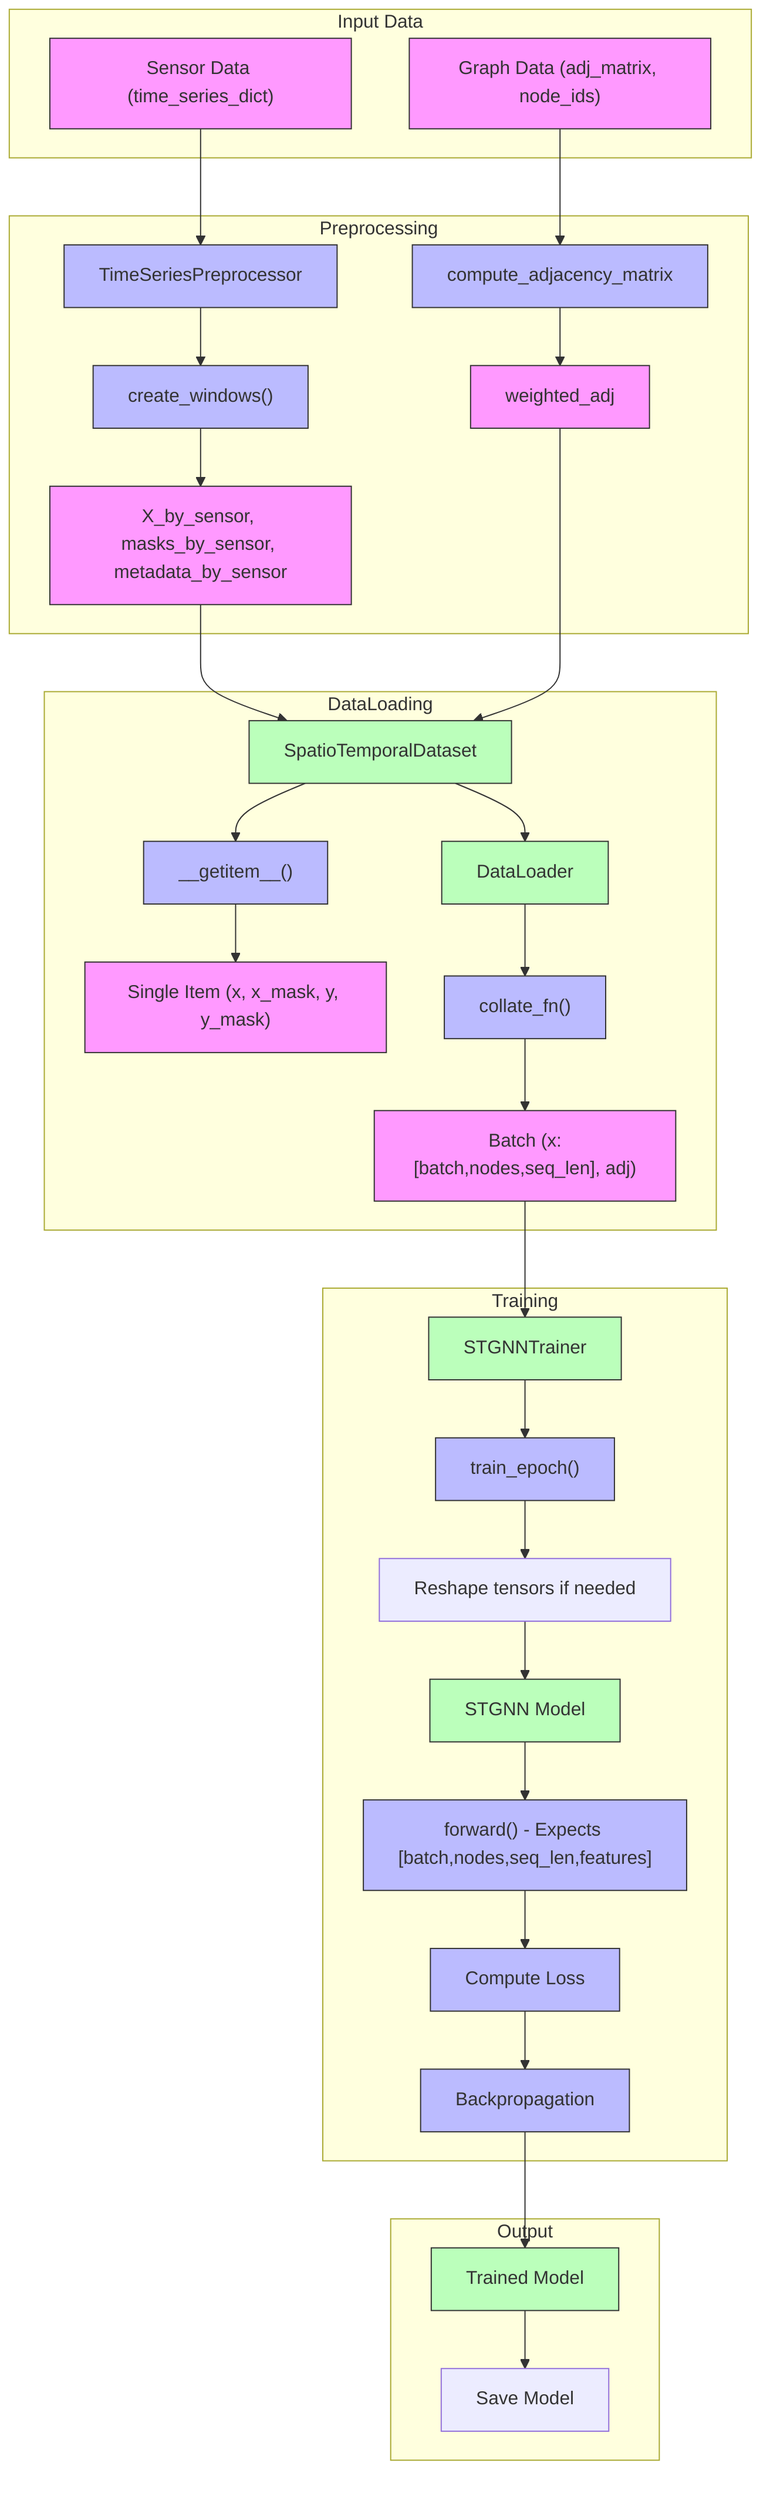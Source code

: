 flowchart TD
    subgraph Input["Input Data"]
        sensor_data["Sensor Data (time_series_dict)"]
        graph_data["Graph Data (adj_matrix, node_ids)"]
    end

    subgraph Preproc["Preprocessing"]
        preprocessor["TimeSeriesPreprocessor"]
        compute_adj["compute_adjacency_matrix"]
        sensor_data --> preprocessor
        graph_data --> compute_adj

        preprocessor --> windows_creation["create_windows()"]
        windows_creation --> data_dict["X_by_sensor, masks_by_sensor, metadata_by_sensor"]

        compute_adj --> weighted_adj["weighted_adj"]
    end

    subgraph DataLoad["DataLoading"]
        dataset["SpatioTemporalDataset"]
        dataloader["DataLoader"]

        data_dict --> dataset
        weighted_adj --> dataset

        dataset --> dataset_getitem["__getitem__()"]
        dataset_getitem --> item["Single Item (x, x_mask, y, y_mask)"]

        dataset --> dataloader
        dataloader --> collate_fn["collate_fn()"]
        collate_fn --> batch["Batch (x:[batch,nodes,seq_len], adj)"]
    end

    subgraph TrainingProcess["Training"]
        trainer["STGNNTrainer"]
        model["STGNN Model"]

        batch --> trainer
        trainer --> train_epoch["train_epoch()"]

        train_epoch --> reshape["Reshape tensors if needed"]
        reshape --> model

        model --> forward["forward() - Expects [batch,nodes,seq_len,features]"]
        forward --> loss["Compute Loss"]
        loss --> backprop["Backpropagation"]
    end

    subgraph OutputStage["Output"]
        backprop --> trained_model["Trained Model"]
        trained_model --> save["Save Model"]
    end

    %% Add class styling
    classDef data fill:#f9f,stroke:#333,stroke-width:1px;
    classDef process fill:#bbf,stroke:#333,stroke-width:1px;
    classDef component fill:#bfb,stroke:#333,stroke-width:1px;

    class sensor_data,graph_data,data_dict,weighted_adj,item,batch data;
    class preprocessor,compute_adj,windows_creation,dataset_getitem,collate_fn,train_epoch,forward,loss,backprop process;
    class dataset,dataloader,trainer,model,trained_model component;